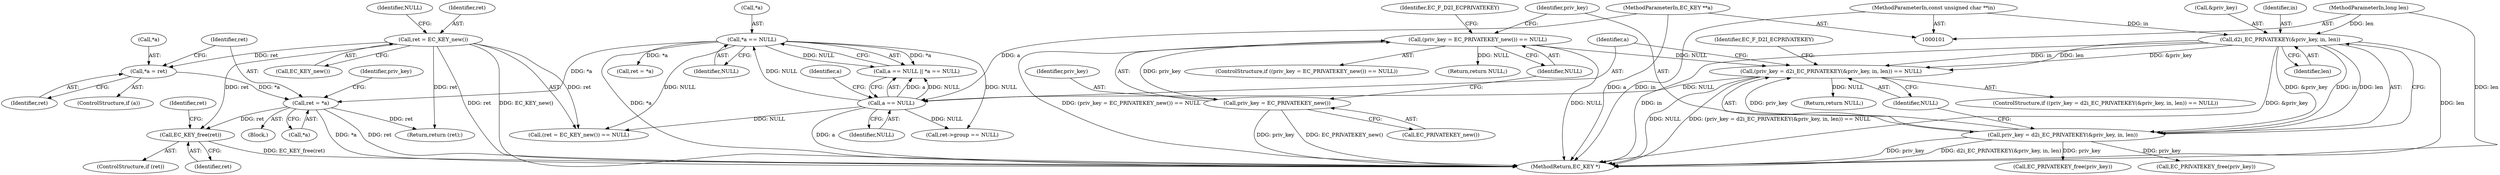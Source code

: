 digraph "0_openssl_1b4a8df38fc9ab3c089ca5765075ee53ec5bd66a@API" {
"1000341" [label="(Call,EC_KEY_free(ret))"];
"1000180" [label="(Call,ret = *a)"];
"1000171" [label="(Call,*a = ret)"];
"1000160" [label="(Call,ret = EC_KEY_new())"];
"1000153" [label="(Call,*a == NULL)"];
"1000150" [label="(Call,a == NULL)"];
"1000102" [label="(MethodParameterIn,EC_KEY **a)"];
"1000131" [label="(Call,(priv_key = d2i_EC_PRIVATEKEY(&priv_key, in, len)) == NULL)"];
"1000132" [label="(Call,priv_key = d2i_EC_PRIVATEKEY(&priv_key, in, len))"];
"1000134" [label="(Call,d2i_EC_PRIVATEKEY(&priv_key, in, len))"];
"1000103" [label="(MethodParameterIn,const unsigned char **in)"];
"1000104" [label="(MethodParameterIn,long len)"];
"1000119" [label="(Call,(priv_key = EC_PRIVATEKEY_new()) == NULL)"];
"1000120" [label="(Call,priv_key = EC_PRIVATEKEY_new())"];
"1000121" [label="(Identifier,priv_key)"];
"1000160" [label="(Call,ret = EC_KEY_new())"];
"1000138" [label="(Identifier,len)"];
"1000206" [label="(Call,ret->group == NULL)"];
"1000104" [label="(MethodParameterIn,long len)"];
"1000153" [label="(Call,*a == NULL)"];
"1000342" [label="(Identifier,ret)"];
"1000126" [label="(Identifier,EC_F_D2I_ECPRIVATEKEY)"];
"1000151" [label="(Identifier,a)"];
"1000172" [label="(Call,*a)"];
"1000352" [label="(MethodReturn,EC_KEY *)"];
"1000132" [label="(Call,priv_key = d2i_EC_PRIVATEKEY(&priv_key, in, len))"];
"1000130" [label="(ControlStructure,if ((priv_key = d2i_EC_PRIVATEKEY(&priv_key, in, len)) == NULL))"];
"1000103" [label="(MethodParameterIn,const unsigned char **in)"];
"1000105" [label="(Block,)"];
"1000180" [label="(Call,ret = *a)"];
"1000146" [label="(Return,return NULL;)"];
"1000162" [label="(Call,EC_KEY_new())"];
"1000171" [label="(Call,*a = ret)"];
"1000169" [label="(ControlStructure,if (a))"];
"1000122" [label="(Call,EC_PRIVATEKEY_new())"];
"1000131" [label="(Call,(priv_key = d2i_EC_PRIVATEKEY(&priv_key, in, len)) == NULL)"];
"1000176" [label="(Call,ret = *a)"];
"1000161" [label="(Identifier,ret)"];
"1000137" [label="(Identifier,in)"];
"1000135" [label="(Call,&priv_key)"];
"1000118" [label="(ControlStructure,if ((priv_key = EC_PRIVATEKEY_new()) == NULL))"];
"1000150" [label="(Call,a == NULL)"];
"1000156" [label="(Identifier,NULL)"];
"1000102" [label="(MethodParameterIn,EC_KEY **a)"];
"1000174" [label="(Identifier,ret)"];
"1000133" [label="(Identifier,priv_key)"];
"1000181" [label="(Identifier,ret)"];
"1000149" [label="(Call,a == NULL || *a == NULL)"];
"1000119" [label="(Call,(priv_key = EC_PRIVATEKEY_new()) == NULL)"];
"1000144" [label="(Call,EC_PRIVATEKEY_free(priv_key))"];
"1000159" [label="(Call,(ret = EC_KEY_new()) == NULL)"];
"1000139" [label="(Identifier,NULL)"];
"1000142" [label="(Identifier,EC_F_D2I_ECPRIVATEKEY)"];
"1000344" [label="(Identifier,ret)"];
"1000120" [label="(Call,priv_key = EC_PRIVATEKEY_new())"];
"1000163" [label="(Identifier,NULL)"];
"1000154" [label="(Call,*a)"];
"1000155" [label="(Identifier,a)"];
"1000182" [label="(Call,*a)"];
"1000123" [label="(Identifier,NULL)"];
"1000152" [label="(Identifier,NULL)"];
"1000350" [label="(Return,return (ret);)"];
"1000348" [label="(Call,EC_PRIVATEKEY_free(priv_key))"];
"1000341" [label="(Call,EC_KEY_free(ret))"];
"1000339" [label="(ControlStructure,if (ret))"];
"1000186" [label="(Identifier,priv_key)"];
"1000128" [label="(Return,return NULL;)"];
"1000134" [label="(Call,d2i_EC_PRIVATEKEY(&priv_key, in, len))"];
"1000341" -> "1000339"  [label="AST: "];
"1000341" -> "1000342"  [label="CFG: "];
"1000342" -> "1000341"  [label="AST: "];
"1000344" -> "1000341"  [label="CFG: "];
"1000341" -> "1000352"  [label="DDG: EC_KEY_free(ret)"];
"1000180" -> "1000341"  [label="DDG: ret"];
"1000160" -> "1000341"  [label="DDG: ret"];
"1000180" -> "1000105"  [label="AST: "];
"1000180" -> "1000182"  [label="CFG: "];
"1000181" -> "1000180"  [label="AST: "];
"1000182" -> "1000180"  [label="AST: "];
"1000186" -> "1000180"  [label="CFG: "];
"1000180" -> "1000352"  [label="DDG: *a"];
"1000180" -> "1000352"  [label="DDG: ret"];
"1000171" -> "1000180"  [label="DDG: *a"];
"1000153" -> "1000180"  [label="DDG: *a"];
"1000180" -> "1000350"  [label="DDG: ret"];
"1000171" -> "1000169"  [label="AST: "];
"1000171" -> "1000174"  [label="CFG: "];
"1000172" -> "1000171"  [label="AST: "];
"1000174" -> "1000171"  [label="AST: "];
"1000181" -> "1000171"  [label="CFG: "];
"1000160" -> "1000171"  [label="DDG: ret"];
"1000160" -> "1000159"  [label="AST: "];
"1000160" -> "1000162"  [label="CFG: "];
"1000161" -> "1000160"  [label="AST: "];
"1000162" -> "1000160"  [label="AST: "];
"1000163" -> "1000160"  [label="CFG: "];
"1000160" -> "1000352"  [label="DDG: EC_KEY_new()"];
"1000160" -> "1000352"  [label="DDG: ret"];
"1000160" -> "1000159"  [label="DDG: ret"];
"1000160" -> "1000350"  [label="DDG: ret"];
"1000153" -> "1000149"  [label="AST: "];
"1000153" -> "1000156"  [label="CFG: "];
"1000154" -> "1000153"  [label="AST: "];
"1000156" -> "1000153"  [label="AST: "];
"1000149" -> "1000153"  [label="CFG: "];
"1000153" -> "1000352"  [label="DDG: *a"];
"1000153" -> "1000149"  [label="DDG: *a"];
"1000153" -> "1000149"  [label="DDG: NULL"];
"1000150" -> "1000153"  [label="DDG: NULL"];
"1000153" -> "1000159"  [label="DDG: NULL"];
"1000153" -> "1000176"  [label="DDG: *a"];
"1000153" -> "1000206"  [label="DDG: NULL"];
"1000150" -> "1000149"  [label="AST: "];
"1000150" -> "1000152"  [label="CFG: "];
"1000151" -> "1000150"  [label="AST: "];
"1000152" -> "1000150"  [label="AST: "];
"1000155" -> "1000150"  [label="CFG: "];
"1000149" -> "1000150"  [label="CFG: "];
"1000150" -> "1000352"  [label="DDG: a"];
"1000150" -> "1000149"  [label="DDG: a"];
"1000150" -> "1000149"  [label="DDG: NULL"];
"1000102" -> "1000150"  [label="DDG: a"];
"1000131" -> "1000150"  [label="DDG: NULL"];
"1000150" -> "1000159"  [label="DDG: NULL"];
"1000150" -> "1000206"  [label="DDG: NULL"];
"1000102" -> "1000101"  [label="AST: "];
"1000102" -> "1000352"  [label="DDG: a"];
"1000131" -> "1000130"  [label="AST: "];
"1000131" -> "1000139"  [label="CFG: "];
"1000132" -> "1000131"  [label="AST: "];
"1000139" -> "1000131"  [label="AST: "];
"1000142" -> "1000131"  [label="CFG: "];
"1000151" -> "1000131"  [label="CFG: "];
"1000131" -> "1000352"  [label="DDG: NULL"];
"1000131" -> "1000352"  [label="DDG: (priv_key = d2i_EC_PRIVATEKEY(&priv_key, in, len)) == NULL"];
"1000132" -> "1000131"  [label="DDG: priv_key"];
"1000134" -> "1000131"  [label="DDG: &priv_key"];
"1000134" -> "1000131"  [label="DDG: in"];
"1000134" -> "1000131"  [label="DDG: len"];
"1000119" -> "1000131"  [label="DDG: NULL"];
"1000131" -> "1000146"  [label="DDG: NULL"];
"1000132" -> "1000134"  [label="CFG: "];
"1000133" -> "1000132"  [label="AST: "];
"1000134" -> "1000132"  [label="AST: "];
"1000139" -> "1000132"  [label="CFG: "];
"1000132" -> "1000352"  [label="DDG: d2i_EC_PRIVATEKEY(&priv_key, in, len)"];
"1000132" -> "1000352"  [label="DDG: priv_key"];
"1000134" -> "1000132"  [label="DDG: &priv_key"];
"1000134" -> "1000132"  [label="DDG: in"];
"1000134" -> "1000132"  [label="DDG: len"];
"1000132" -> "1000144"  [label="DDG: priv_key"];
"1000132" -> "1000348"  [label="DDG: priv_key"];
"1000134" -> "1000138"  [label="CFG: "];
"1000135" -> "1000134"  [label="AST: "];
"1000137" -> "1000134"  [label="AST: "];
"1000138" -> "1000134"  [label="AST: "];
"1000134" -> "1000352"  [label="DDG: &priv_key"];
"1000134" -> "1000352"  [label="DDG: len"];
"1000134" -> "1000352"  [label="DDG: in"];
"1000103" -> "1000134"  [label="DDG: in"];
"1000104" -> "1000134"  [label="DDG: len"];
"1000103" -> "1000101"  [label="AST: "];
"1000103" -> "1000352"  [label="DDG: in"];
"1000104" -> "1000101"  [label="AST: "];
"1000104" -> "1000352"  [label="DDG: len"];
"1000119" -> "1000118"  [label="AST: "];
"1000119" -> "1000123"  [label="CFG: "];
"1000120" -> "1000119"  [label="AST: "];
"1000123" -> "1000119"  [label="AST: "];
"1000126" -> "1000119"  [label="CFG: "];
"1000133" -> "1000119"  [label="CFG: "];
"1000119" -> "1000352"  [label="DDG: NULL"];
"1000119" -> "1000352"  [label="DDG: (priv_key = EC_PRIVATEKEY_new()) == NULL"];
"1000120" -> "1000119"  [label="DDG: priv_key"];
"1000119" -> "1000128"  [label="DDG: NULL"];
"1000120" -> "1000122"  [label="CFG: "];
"1000121" -> "1000120"  [label="AST: "];
"1000122" -> "1000120"  [label="AST: "];
"1000123" -> "1000120"  [label="CFG: "];
"1000120" -> "1000352"  [label="DDG: priv_key"];
"1000120" -> "1000352"  [label="DDG: EC_PRIVATEKEY_new()"];
}
